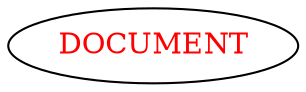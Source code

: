 digraph dependencyGraph {
 concentrate=true;
 ranksep="2.0";
 rankdir="LR"; 
 splines="ortho";
"DOCUMENT" [fontcolor="red"];
}